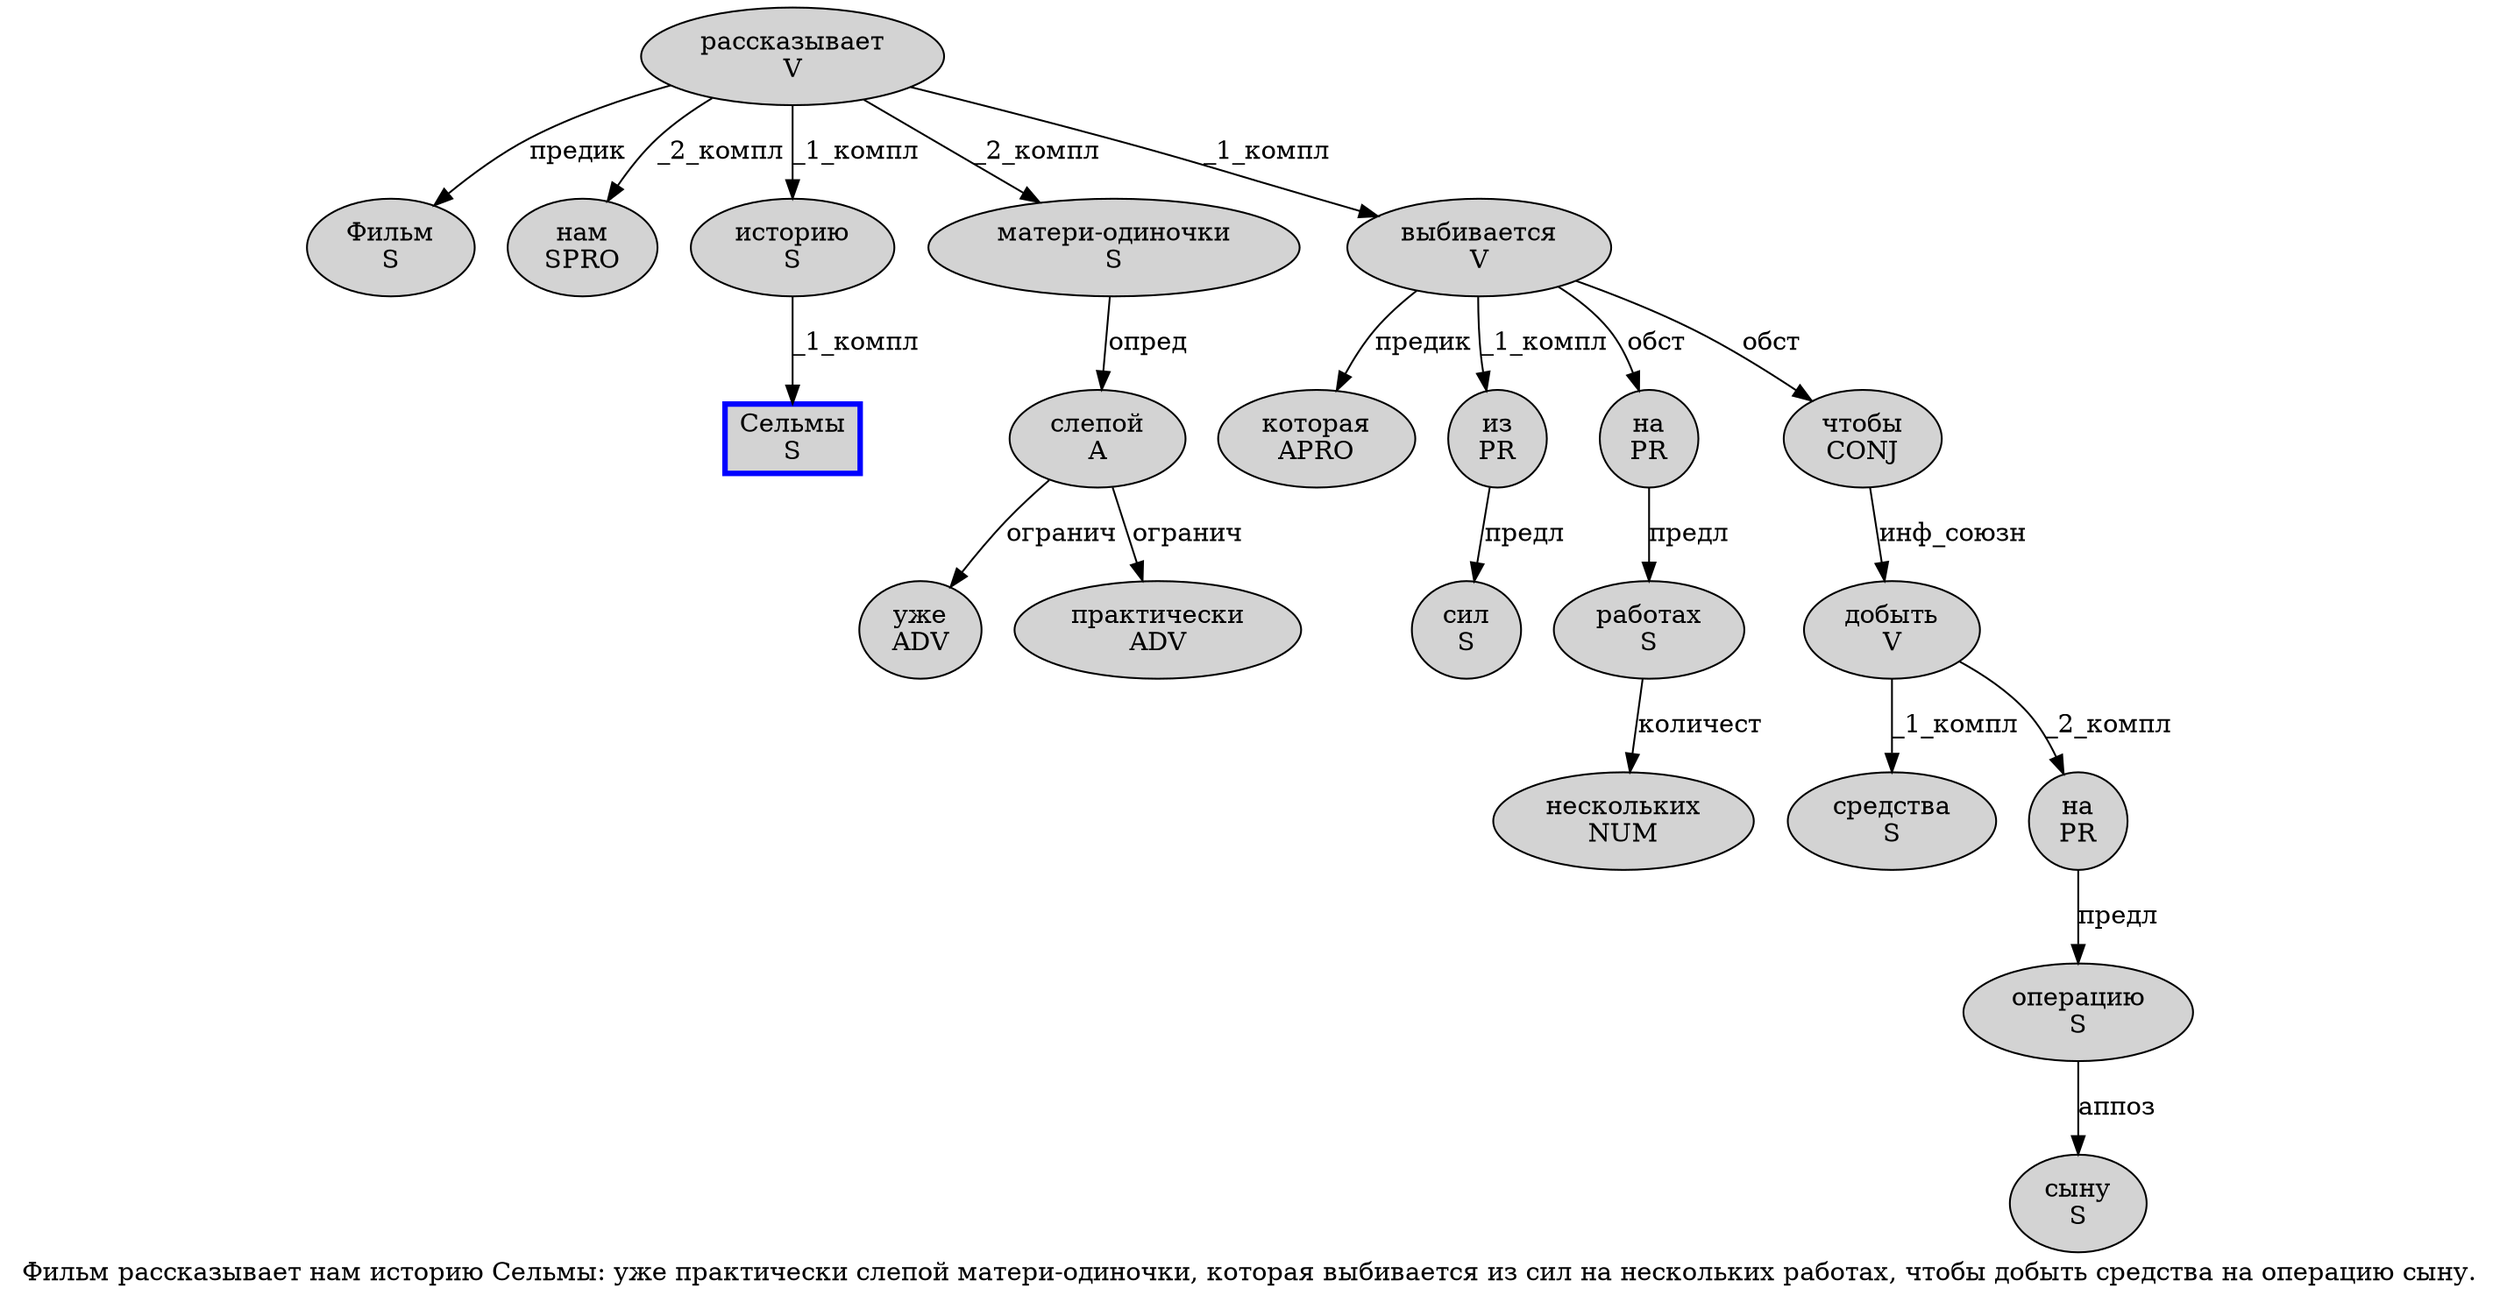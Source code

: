 digraph SENTENCE_370 {
	graph [label="Фильм рассказывает нам историю Сельмы: уже практически слепой матери-одиночки, которая выбивается из сил на нескольких работах, чтобы добыть средства на операцию сыну."]
	node [style=filled]
		0 [label="Фильм
S" color="" fillcolor=lightgray penwidth=1 shape=ellipse]
		1 [label="рассказывает
V" color="" fillcolor=lightgray penwidth=1 shape=ellipse]
		2 [label="нам
SPRO" color="" fillcolor=lightgray penwidth=1 shape=ellipse]
		3 [label="историю
S" color="" fillcolor=lightgray penwidth=1 shape=ellipse]
		4 [label="Сельмы
S" color=blue fillcolor=lightgray penwidth=3 shape=box]
		6 [label="уже
ADV" color="" fillcolor=lightgray penwidth=1 shape=ellipse]
		7 [label="практически
ADV" color="" fillcolor=lightgray penwidth=1 shape=ellipse]
		8 [label="слепой
A" color="" fillcolor=lightgray penwidth=1 shape=ellipse]
		9 [label="матери-одиночки
S" color="" fillcolor=lightgray penwidth=1 shape=ellipse]
		11 [label="которая
APRO" color="" fillcolor=lightgray penwidth=1 shape=ellipse]
		12 [label="выбивается
V" color="" fillcolor=lightgray penwidth=1 shape=ellipse]
		13 [label="из
PR" color="" fillcolor=lightgray penwidth=1 shape=ellipse]
		14 [label="сил
S" color="" fillcolor=lightgray penwidth=1 shape=ellipse]
		15 [label="на
PR" color="" fillcolor=lightgray penwidth=1 shape=ellipse]
		16 [label="нескольких
NUM" color="" fillcolor=lightgray penwidth=1 shape=ellipse]
		17 [label="работах
S" color="" fillcolor=lightgray penwidth=1 shape=ellipse]
		19 [label="чтобы
CONJ" color="" fillcolor=lightgray penwidth=1 shape=ellipse]
		20 [label="добыть
V" color="" fillcolor=lightgray penwidth=1 shape=ellipse]
		21 [label="средства
S" color="" fillcolor=lightgray penwidth=1 shape=ellipse]
		22 [label="на
PR" color="" fillcolor=lightgray penwidth=1 shape=ellipse]
		23 [label="операцию
S" color="" fillcolor=lightgray penwidth=1 shape=ellipse]
		24 [label="сыну
S" color="" fillcolor=lightgray penwidth=1 shape=ellipse]
			8 -> 6 [label="огранич"]
			8 -> 7 [label="огранич"]
			9 -> 8 [label="опред"]
			23 -> 24 [label="аппоз"]
			13 -> 14 [label="предл"]
			19 -> 20 [label="инф_союзн"]
			15 -> 17 [label="предл"]
			3 -> 4 [label="_1_компл"]
			20 -> 21 [label="_1_компл"]
			20 -> 22 [label="_2_компл"]
			17 -> 16 [label="количест"]
			22 -> 23 [label="предл"]
			12 -> 11 [label="предик"]
			12 -> 13 [label="_1_компл"]
			12 -> 15 [label="обст"]
			12 -> 19 [label="обст"]
			1 -> 0 [label="предик"]
			1 -> 2 [label="_2_компл"]
			1 -> 3 [label="_1_компл"]
			1 -> 9 [label="_2_компл"]
			1 -> 12 [label="_1_компл"]
}
